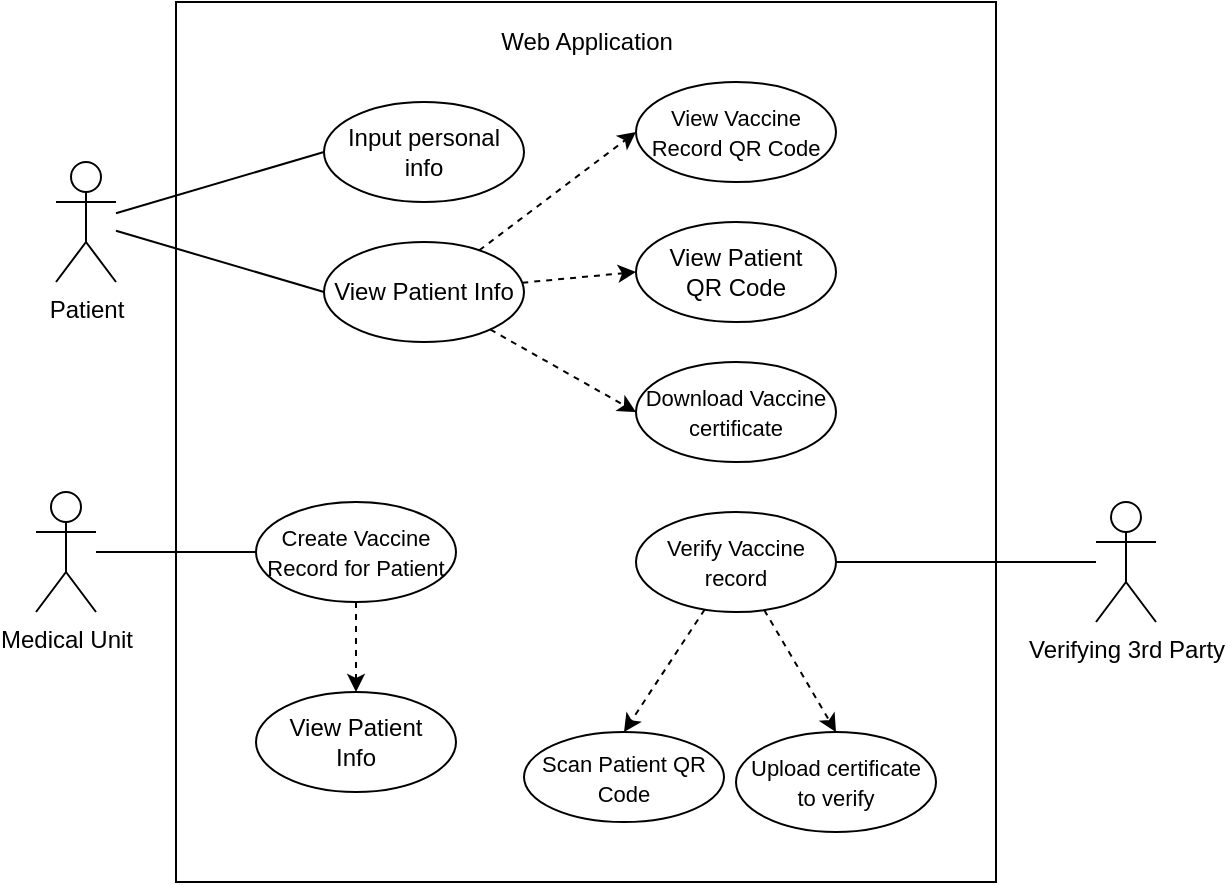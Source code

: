 <mxfile version="17.4.4" type="device"><diagram id="UYkM_Y5STn0FXSEcqOk6" name="Page-1"><mxGraphModel dx="960" dy="587" grid="1" gridSize="10" guides="1" tooltips="1" connect="1" arrows="1" fold="1" page="1" pageScale="1" pageWidth="827" pageHeight="1169" math="0" shadow="0"><root><mxCell id="0"/><mxCell id="1" parent="0"/><mxCell id="2vo8emIpB9IqNAzGDxo6-1" value="" style="rounded=0;whiteSpace=wrap;html=1;" vertex="1" parent="1"><mxGeometry x="220" y="50" width="410" height="440" as="geometry"/></mxCell><mxCell id="2vo8emIpB9IqNAzGDxo6-2" value="Web Application" style="text;html=1;align=center;verticalAlign=middle;resizable=0;points=[];autosize=1;strokeColor=none;fillColor=none;" vertex="1" parent="1"><mxGeometry x="375" y="60" width="100" height="20" as="geometry"/></mxCell><mxCell id="2vo8emIpB9IqNAzGDxo6-32" style="edgeStyle=none;rounded=0;orthogonalLoop=1;jettySize=auto;html=1;entryX=0;entryY=0.5;entryDx=0;entryDy=0;fontSize=11;endArrow=none;endFill=0;" edge="1" parent="1" source="2vo8emIpB9IqNAzGDxo6-3" target="2vo8emIpB9IqNAzGDxo6-15"><mxGeometry relative="1" as="geometry"/></mxCell><mxCell id="2vo8emIpB9IqNAzGDxo6-33" style="edgeStyle=none;rounded=0;orthogonalLoop=1;jettySize=auto;html=1;entryX=0;entryY=0.5;entryDx=0;entryDy=0;fontSize=11;endArrow=none;endFill=0;" edge="1" parent="1" source="2vo8emIpB9IqNAzGDxo6-3" target="2vo8emIpB9IqNAzGDxo6-31"><mxGeometry relative="1" as="geometry"/></mxCell><mxCell id="2vo8emIpB9IqNAzGDxo6-3" value="Patient" style="shape=umlActor;verticalLabelPosition=bottom;verticalAlign=top;html=1;outlineConnect=0;" vertex="1" parent="1"><mxGeometry x="160" y="130" width="30" height="60" as="geometry"/></mxCell><mxCell id="2vo8emIpB9IqNAzGDxo6-22" style="rounded=0;orthogonalLoop=1;jettySize=auto;html=1;entryX=0;entryY=0.5;entryDx=0;entryDy=0;fontSize=11;endArrow=none;endFill=0;" edge="1" parent="1" source="2vo8emIpB9IqNAzGDxo6-5" target="2vo8emIpB9IqNAzGDxo6-14"><mxGeometry relative="1" as="geometry"/></mxCell><mxCell id="2vo8emIpB9IqNAzGDxo6-5" value="Medical Unit" style="shape=umlActor;verticalLabelPosition=bottom;verticalAlign=top;html=1;outlineConnect=0;" vertex="1" parent="1"><mxGeometry x="150" y="295" width="30" height="60" as="geometry"/></mxCell><mxCell id="2vo8emIpB9IqNAzGDxo6-30" style="edgeStyle=none;rounded=0;orthogonalLoop=1;jettySize=auto;html=1;fontSize=11;endArrow=none;endFill=0;" edge="1" parent="1" source="2vo8emIpB9IqNAzGDxo6-10" target="2vo8emIpB9IqNAzGDxo6-20"><mxGeometry relative="1" as="geometry"/></mxCell><mxCell id="2vo8emIpB9IqNAzGDxo6-10" value="Verifying 3rd Party" style="shape=umlActor;verticalLabelPosition=bottom;verticalAlign=top;html=1;outlineConnect=0;" vertex="1" parent="1"><mxGeometry x="680" y="300" width="30" height="60" as="geometry"/></mxCell><mxCell id="2vo8emIpB9IqNAzGDxo6-13" value="View Patient&lt;br&gt;Info" style="ellipse;whiteSpace=wrap;html=1;" vertex="1" parent="1"><mxGeometry x="260" y="395" width="100" height="50" as="geometry"/></mxCell><mxCell id="2vo8emIpB9IqNAzGDxo6-24" value="" style="edgeStyle=none;rounded=0;orthogonalLoop=1;jettySize=auto;html=1;fontSize=11;endArrow=classic;endFill=1;dashed=1;" edge="1" parent="1" source="2vo8emIpB9IqNAzGDxo6-14" target="2vo8emIpB9IqNAzGDxo6-13"><mxGeometry relative="1" as="geometry"><Array as="points"><mxPoint x="310" y="375"/></Array></mxGeometry></mxCell><mxCell id="2vo8emIpB9IqNAzGDxo6-14" value="&lt;font style=&quot;font-size: 11px&quot;&gt;Create Vaccine Record for Patient&lt;/font&gt;" style="ellipse;whiteSpace=wrap;html=1;" vertex="1" parent="1"><mxGeometry x="260" y="300" width="100" height="50" as="geometry"/></mxCell><mxCell id="2vo8emIpB9IqNAzGDxo6-15" value="Input personal info" style="ellipse;whiteSpace=wrap;html=1;" vertex="1" parent="1"><mxGeometry x="294" y="100" width="100" height="50" as="geometry"/></mxCell><mxCell id="2vo8emIpB9IqNAzGDxo6-16" value="View Patient&lt;br&gt;QR Code" style="ellipse;whiteSpace=wrap;html=1;" vertex="1" parent="1"><mxGeometry x="450" y="160" width="100" height="50" as="geometry"/></mxCell><mxCell id="2vo8emIpB9IqNAzGDxo6-17" value="&lt;font style=&quot;font-size: 11px&quot;&gt;View Vaccine Record QR Code&lt;/font&gt;" style="ellipse;whiteSpace=wrap;html=1;" vertex="1" parent="1"><mxGeometry x="450" y="90" width="100" height="50" as="geometry"/></mxCell><mxCell id="2vo8emIpB9IqNAzGDxo6-18" value="&lt;font style=&quot;font-size: 11px&quot;&gt;Download Vaccine&lt;br&gt;certificate&lt;br&gt;&lt;/font&gt;" style="ellipse;whiteSpace=wrap;html=1;" vertex="1" parent="1"><mxGeometry x="450" y="230" width="100" height="50" as="geometry"/></mxCell><mxCell id="2vo8emIpB9IqNAzGDxo6-19" value="&lt;font style=&quot;font-size: 11px&quot;&gt;Upload certificate&lt;br&gt;to verify&lt;br&gt;&lt;/font&gt;" style="ellipse;whiteSpace=wrap;html=1;" vertex="1" parent="1"><mxGeometry x="500" y="415" width="100" height="50" as="geometry"/></mxCell><mxCell id="2vo8emIpB9IqNAzGDxo6-28" style="edgeStyle=none;rounded=0;orthogonalLoop=1;jettySize=auto;html=1;entryX=0.5;entryY=0;entryDx=0;entryDy=0;dashed=1;fontSize=11;endArrow=classic;endFill=1;" edge="1" parent="1" source="2vo8emIpB9IqNAzGDxo6-20" target="2vo8emIpB9IqNAzGDxo6-19"><mxGeometry relative="1" as="geometry"/></mxCell><mxCell id="2vo8emIpB9IqNAzGDxo6-29" style="edgeStyle=none;rounded=0;orthogonalLoop=1;jettySize=auto;html=1;entryX=0.5;entryY=0;entryDx=0;entryDy=0;dashed=1;fontSize=11;endArrow=classic;endFill=1;" edge="1" parent="1" source="2vo8emIpB9IqNAzGDxo6-20" target="2vo8emIpB9IqNAzGDxo6-25"><mxGeometry relative="1" as="geometry"/></mxCell><mxCell id="2vo8emIpB9IqNAzGDxo6-20" value="&lt;font style=&quot;font-size: 11px&quot;&gt;Verify Vaccine record&lt;br&gt;&lt;/font&gt;" style="ellipse;whiteSpace=wrap;html=1;" vertex="1" parent="1"><mxGeometry x="450" y="305" width="100" height="50" as="geometry"/></mxCell><mxCell id="2vo8emIpB9IqNAzGDxo6-21" style="edgeStyle=orthogonalEdgeStyle;rounded=0;orthogonalLoop=1;jettySize=auto;html=1;exitX=0.5;exitY=1;exitDx=0;exitDy=0;fontSize=11;" edge="1" parent="1" source="2vo8emIpB9IqNAzGDxo6-20" target="2vo8emIpB9IqNAzGDxo6-20"><mxGeometry relative="1" as="geometry"/></mxCell><mxCell id="2vo8emIpB9IqNAzGDxo6-25" value="&lt;font style=&quot;font-size: 11px&quot;&gt;Scan Patient QR Code&lt;br&gt;&lt;/font&gt;" style="ellipse;whiteSpace=wrap;html=1;" vertex="1" parent="1"><mxGeometry x="394" y="415" width="100" height="45" as="geometry"/></mxCell><mxCell id="2vo8emIpB9IqNAzGDxo6-35" style="edgeStyle=none;rounded=0;orthogonalLoop=1;jettySize=auto;html=1;entryX=0;entryY=0.5;entryDx=0;entryDy=0;dashed=1;fontSize=11;endArrow=classic;endFill=1;" edge="1" parent="1" source="2vo8emIpB9IqNAzGDxo6-31" target="2vo8emIpB9IqNAzGDxo6-17"><mxGeometry relative="1" as="geometry"/></mxCell><mxCell id="2vo8emIpB9IqNAzGDxo6-36" style="edgeStyle=none;rounded=0;orthogonalLoop=1;jettySize=auto;html=1;entryX=0;entryY=0.5;entryDx=0;entryDy=0;dashed=1;fontSize=11;endArrow=classic;endFill=1;" edge="1" parent="1" source="2vo8emIpB9IqNAzGDxo6-31" target="2vo8emIpB9IqNAzGDxo6-16"><mxGeometry relative="1" as="geometry"/></mxCell><mxCell id="2vo8emIpB9IqNAzGDxo6-37" style="edgeStyle=none;rounded=0;orthogonalLoop=1;jettySize=auto;html=1;entryX=0;entryY=0.5;entryDx=0;entryDy=0;dashed=1;fontSize=11;endArrow=classic;endFill=1;" edge="1" parent="1" source="2vo8emIpB9IqNAzGDxo6-31" target="2vo8emIpB9IqNAzGDxo6-18"><mxGeometry relative="1" as="geometry"/></mxCell><mxCell id="2vo8emIpB9IqNAzGDxo6-31" value="View Patient Info" style="ellipse;whiteSpace=wrap;html=1;" vertex="1" parent="1"><mxGeometry x="294" y="170" width="100" height="50" as="geometry"/></mxCell></root></mxGraphModel></diagram></mxfile>